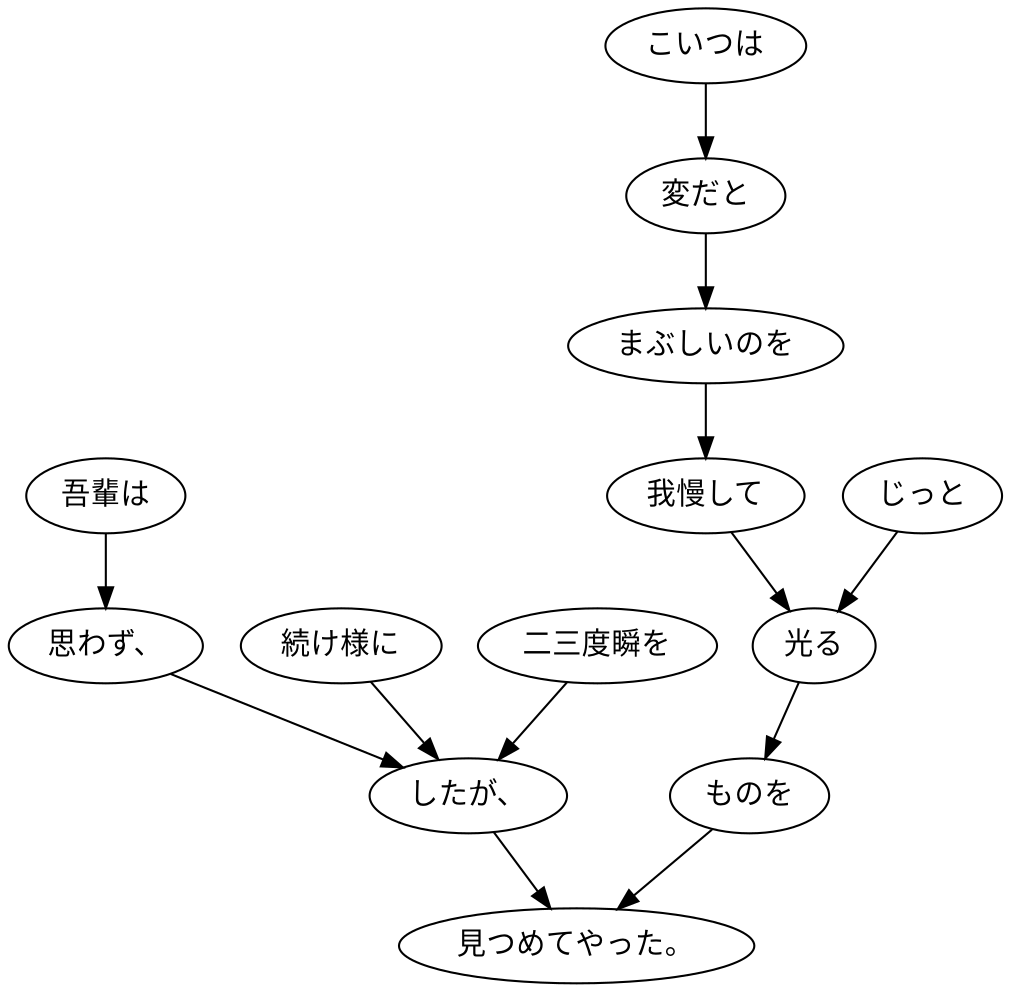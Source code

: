 digraph graph5623 {
	node0 [label="吾輩は"];
	node1 [label="思わず、"];
	node2 [label="続け様に"];
	node3 [label="二三度瞬を"];
	node4 [label="したが、"];
	node5 [label="こいつは"];
	node6 [label="変だと"];
	node7 [label="まぶしいのを"];
	node8 [label="我慢して"];
	node9 [label="じっと"];
	node10 [label="光る"];
	node11 [label="ものを"];
	node12 [label="見つめてやった。"];
	node0 -> node1;
	node1 -> node4;
	node2 -> node4;
	node3 -> node4;
	node4 -> node12;
	node5 -> node6;
	node6 -> node7;
	node7 -> node8;
	node8 -> node10;
	node9 -> node10;
	node10 -> node11;
	node11 -> node12;
}
